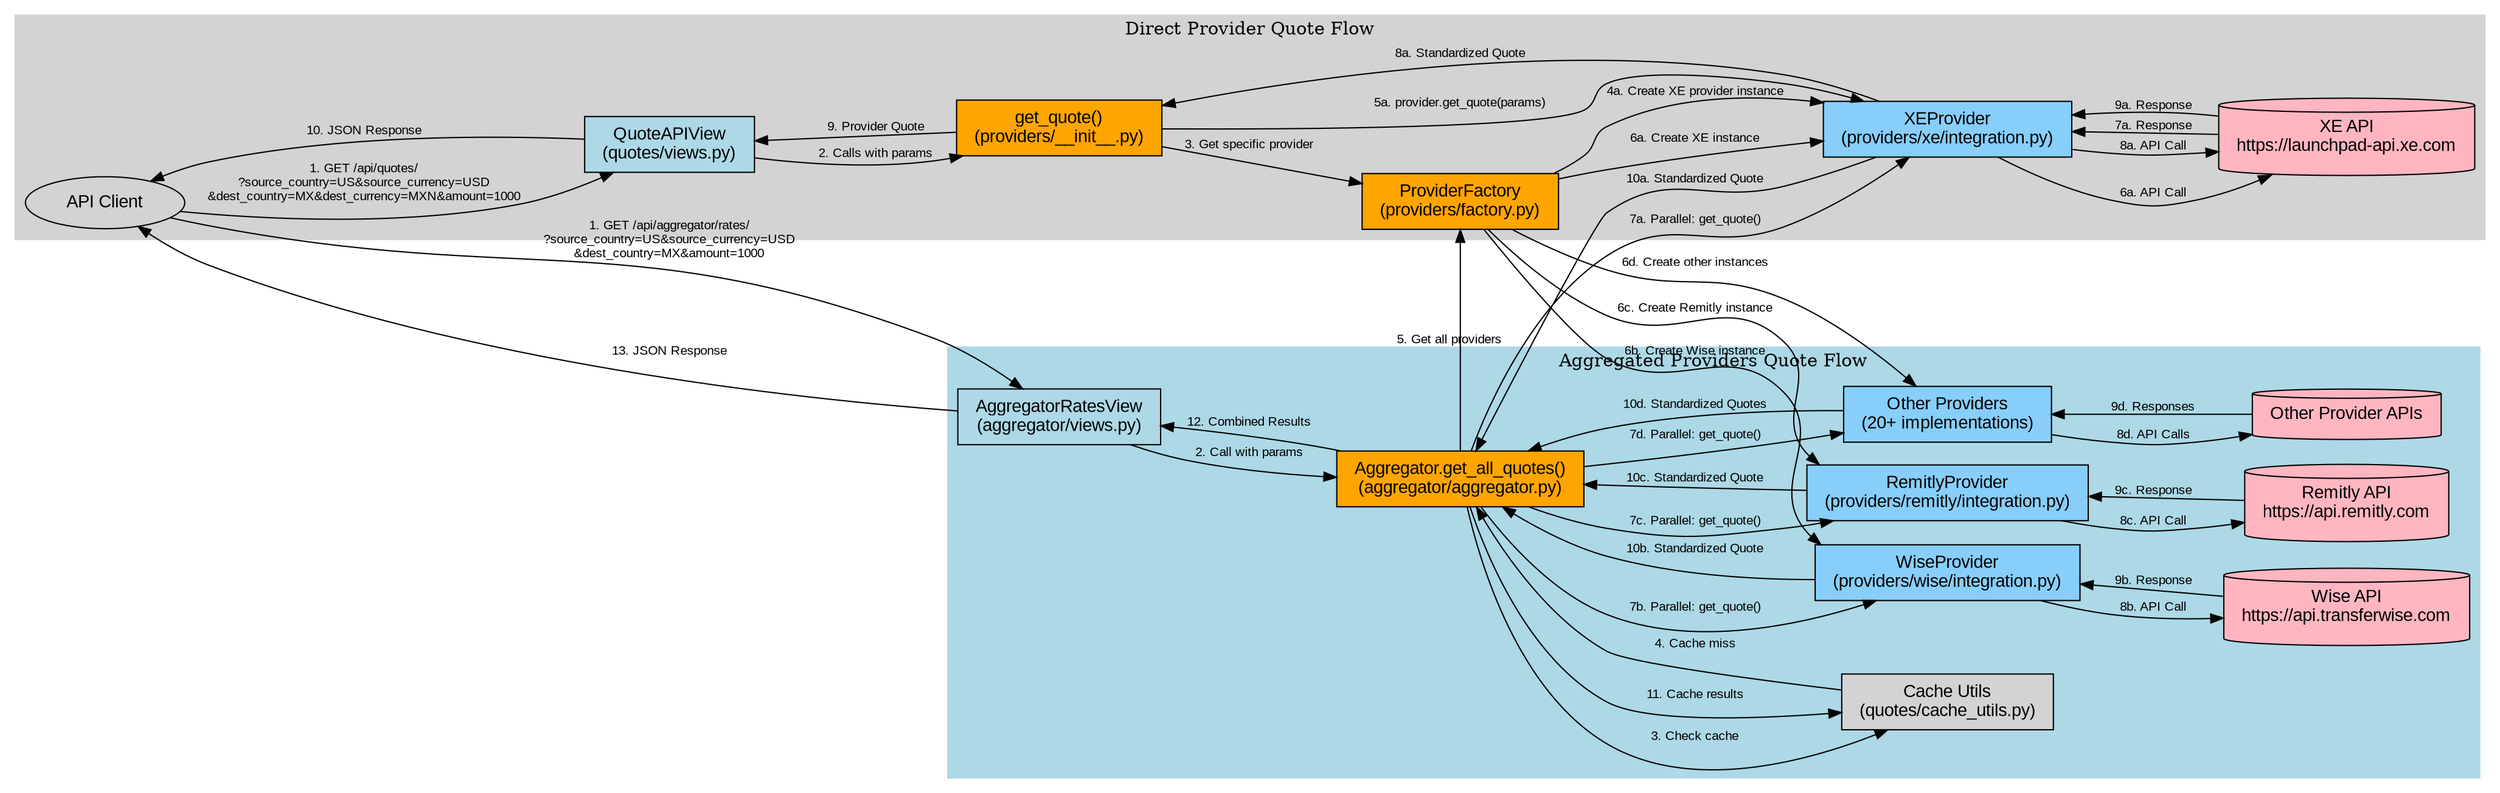 digraph QuoteFlow {
  rankdir=LR;
  node [shape=box, style=filled, fontname="Arial", margin="0.2,0.1"];
  edge [fontname="Arial", fontsize=10];
  
  // Client & Entry Points
  Client [label="API Client", shape=ellipse, fillcolor=lightgrey];
  
  // Core Components
  QuoteAPIView [label="QuoteAPIView\n(quotes/views.py)", fillcolor=lightblue];
  AggregatorRatesView [label="AggregatorRatesView\n(aggregator/views.py)", fillcolor=lightblue];
  GetQuoteFunction [label="get_quote()\n(providers/__init__.py)", fillcolor=orange];
  Aggregator [label="Aggregator.get_all_quotes()\n(aggregator/aggregator.py)", fillcolor=orange];
  ProviderFactory [label="ProviderFactory\n(providers/factory.py)", fillcolor=orange];
  CacheUtils [label="Cache Utils\n(quotes/cache_utils.py)", fillcolor=lightgrey];
  
  // Provider Instances (Sample)
  XEProvider [label="XEProvider\n(providers/xe/integration.py)", fillcolor=lightskyblue];
  WiseProvider [label="WiseProvider\n(providers/wise/integration.py)", fillcolor=lightskyblue];
  RemitlyProvider [label="RemitlyProvider\n(providers/remitly/integration.py)", fillcolor=lightskyblue];
  OtherProviders [label="Other Providers\n(20+ implementations)", fillcolor=lightskyblue];
  
  // Data Flow for direct provider call
  subgraph cluster_direct_flow {
    label="Direct Provider Quote Flow";
    style=filled;
    color=lightgrey;
    
    Client -> QuoteAPIView [label="1. GET /api/quotes/\n?source_country=US&source_currency=USD\n&dest_country=MX&dest_currency=MXN&amount=1000"];
    QuoteAPIView -> GetQuoteFunction [label="2. Calls with params"];
    GetQuoteFunction -> ProviderFactory [label="3. Get specific provider"];
    ProviderFactory -> XEProvider [label="4a. Create XE provider instance"];
    GetQuoteFunction -> XEProvider [label="5a. provider.get_quote(params)"];
    XEProvider -> ExternalAPI1 [label="6a. API Call"];
    ExternalAPI1 -> XEProvider [label="7a. Response"];
    XEProvider -> GetQuoteFunction [label="8a. Standardized Quote"];
    GetQuoteFunction -> QuoteAPIView [label="9. Provider Quote"];
    QuoteAPIView -> Client [label="10. JSON Response"];
  }
  
  // Data Flow for aggregated providers
  subgraph cluster_aggregated_flow {
    label="Aggregated Providers Quote Flow";
    style=filled;
    color=lightblue;
    
    Client -> AggregatorRatesView [label="1. GET /api/aggregator/rates/\n?source_country=US&source_currency=USD\n&dest_country=MX&amount=1000"];
    AggregatorRatesView -> Aggregator [label="2. Call with params"];
    Aggregator -> CacheUtils [label="3. Check cache"];
    CacheUtils -> Aggregator [label="4. Cache miss"];
    Aggregator -> ProviderFactory [label="5. Get all providers"];
    
    ProviderFactory -> XEProvider [label="6a. Create XE instance"];
    ProviderFactory -> WiseProvider [label="6b. Create Wise instance"];
    ProviderFactory -> RemitlyProvider [label="6c. Create Remitly instance"];
    ProviderFactory -> OtherProviders [label="6d. Create other instances"];
    
    Aggregator -> XEProvider [label="7a. Parallel: get_quote()"];
    Aggregator -> WiseProvider [label="7b. Parallel: get_quote()"];
    Aggregator -> RemitlyProvider [label="7c. Parallel: get_quote()"];
    Aggregator -> OtherProviders [label="7d. Parallel: get_quote()"];
    
    XEProvider -> ExternalAPI1 [label="8a. API Call"];
    WiseProvider -> ExternalAPI2 [label="8b. API Call"];
    RemitlyProvider -> ExternalAPI3 [label="8c. API Call"];
    OtherProviders -> ExternalAPIN [label="8d. API Calls"];
    
    ExternalAPI1 -> XEProvider [label="9a. Response"];
    ExternalAPI2 -> WiseProvider [label="9b. Response"];
    ExternalAPI3 -> RemitlyProvider [label="9c. Response"];
    ExternalAPIN -> OtherProviders [label="9d. Responses"];
    
    XEProvider -> Aggregator [label="10a. Standardized Quote"];
    WiseProvider -> Aggregator [label="10b. Standardized Quote"];
    RemitlyProvider -> Aggregator [label="10c. Standardized Quote"];
    OtherProviders -> Aggregator [label="10d. Standardized Quotes"];
    
    Aggregator -> CacheUtils [label="11. Cache results"];
    Aggregator -> AggregatorRatesView [label="12. Combined Results"];
    AggregatorRatesView -> Client [label="13. JSON Response"];
  }
  
  // External APIs
  ExternalAPI1 [label="XE API\nhttps://launchpad-api.xe.com", shape=cylinder, fillcolor=lightpink];
  ExternalAPI2 [label="Wise API\nhttps://api.transferwise.com", shape=cylinder, fillcolor=lightpink];
  ExternalAPI3 [label="Remitly API\nhttps://api.remitly.com", shape=cylinder, fillcolor=lightpink];
  ExternalAPIN [label="Other Provider APIs", shape=cylinder, fillcolor=lightpink];
} 